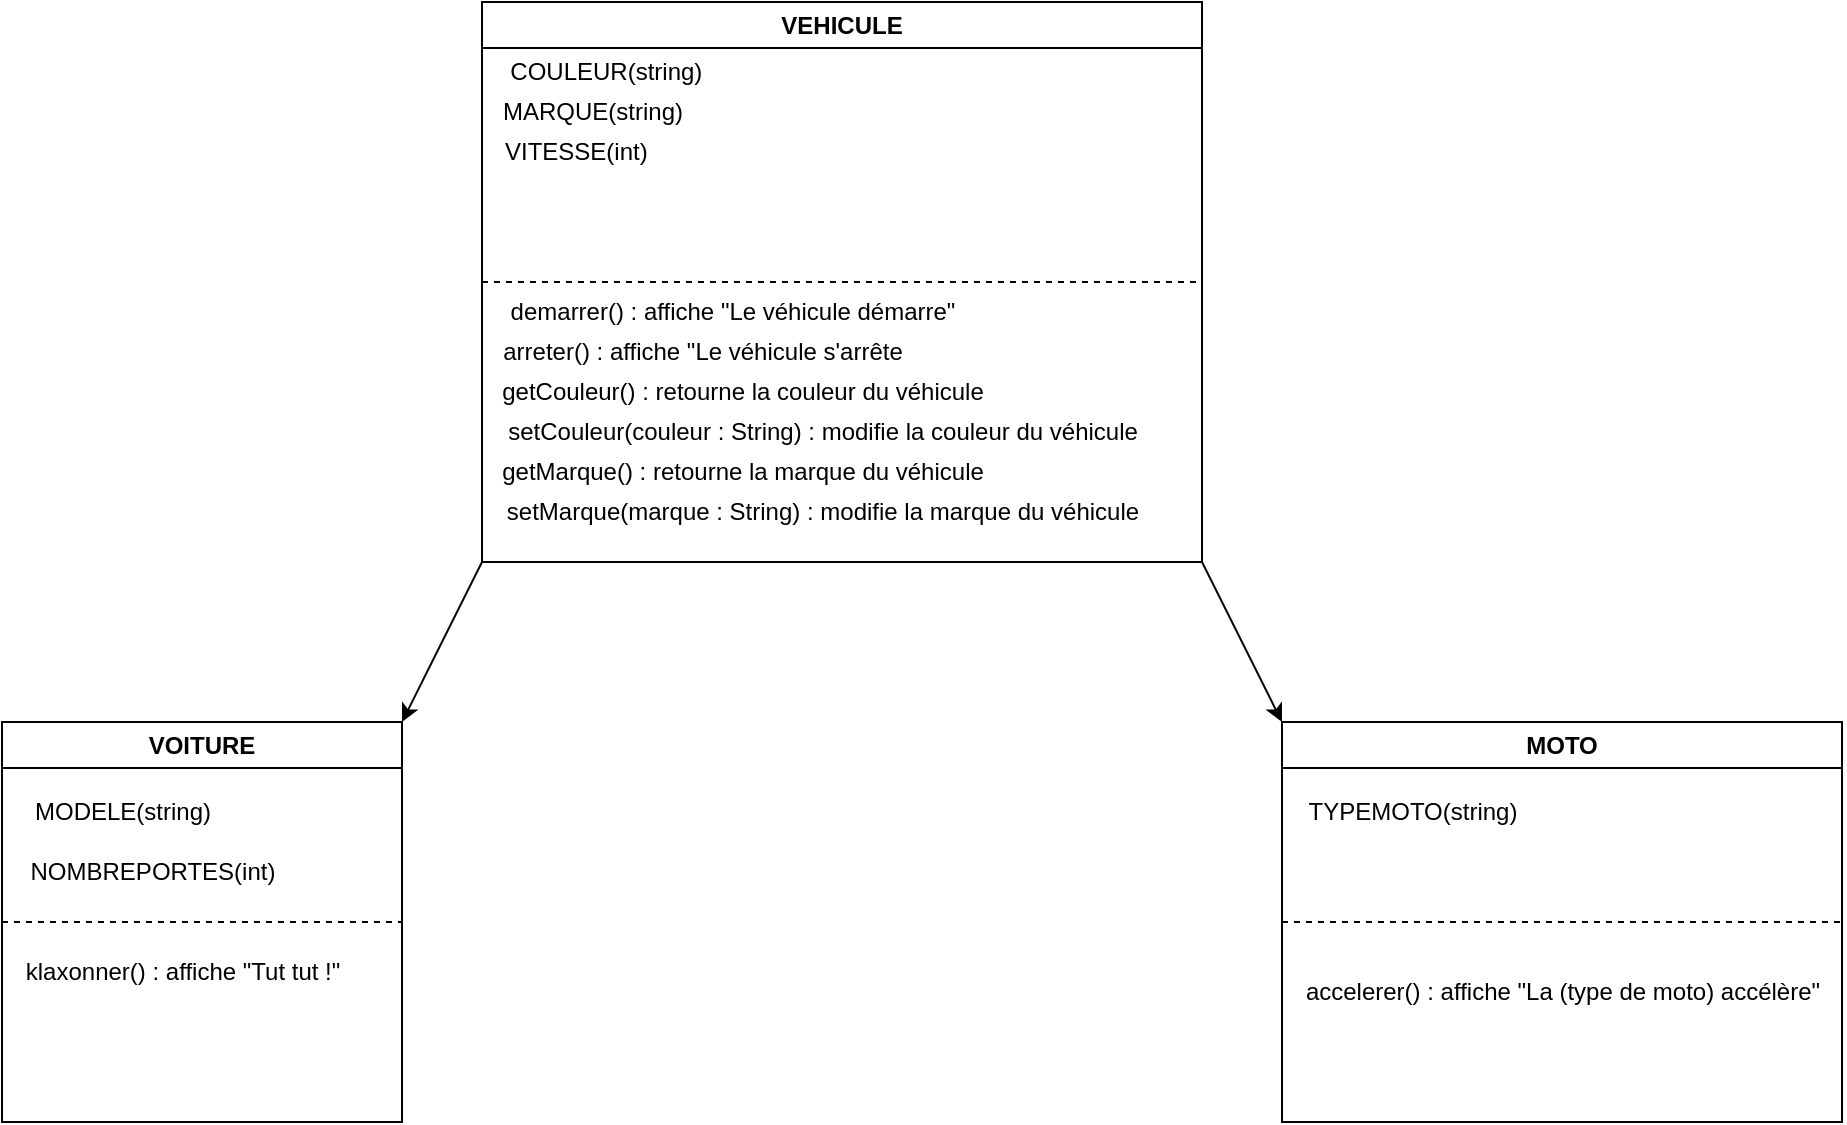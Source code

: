 <mxfile version="21.8.2" type="github">
  <diagram name="Page-1" id="2YBvvXClWsGukQMizWep">
    <mxGraphModel dx="1303" dy="590" grid="1" gridSize="10" guides="1" tooltips="1" connect="1" arrows="1" fold="1" page="1" pageScale="1" pageWidth="850" pageHeight="1100" math="0" shadow="0">
      <root>
        <mxCell id="0" />
        <mxCell id="1" parent="0" />
        <mxCell id="LDZOGL6RjCqKWwn9CAl1-1" value="VEHICULE" style="swimlane;whiteSpace=wrap;html=1;" vertex="1" parent="1">
          <mxGeometry x="120" y="80" width="360" height="280" as="geometry" />
        </mxCell>
        <mxCell id="LDZOGL6RjCqKWwn9CAl1-2" value="&amp;nbsp;COULEUR(string)" style="text;html=1;align=center;verticalAlign=middle;resizable=0;points=[];autosize=1;strokeColor=none;fillColor=none;" vertex="1" parent="LDZOGL6RjCqKWwn9CAl1-1">
          <mxGeometry y="20" width="120" height="30" as="geometry" />
        </mxCell>
        <mxCell id="LDZOGL6RjCqKWwn9CAl1-7" value="MARQUE(string)" style="text;html=1;align=center;verticalAlign=middle;resizable=0;points=[];autosize=1;strokeColor=none;fillColor=none;" vertex="1" parent="LDZOGL6RjCqKWwn9CAl1-1">
          <mxGeometry y="40" width="110" height="30" as="geometry" />
        </mxCell>
        <mxCell id="LDZOGL6RjCqKWwn9CAl1-8" value="VITESSE(int)&amp;nbsp; &amp;nbsp; &amp;nbsp;" style="text;html=1;align=center;verticalAlign=middle;resizable=0;points=[];autosize=1;strokeColor=none;fillColor=none;" vertex="1" parent="LDZOGL6RjCqKWwn9CAl1-1">
          <mxGeometry y="60" width="110" height="30" as="geometry" />
        </mxCell>
        <mxCell id="LDZOGL6RjCqKWwn9CAl1-10" value="demarrer() : affiche &quot;Le véhicule démarre&quot;&lt;br&gt;" style="text;html=1;align=center;verticalAlign=middle;resizable=0;points=[];autosize=1;strokeColor=none;fillColor=none;" vertex="1" parent="LDZOGL6RjCqKWwn9CAl1-1">
          <mxGeometry y="140" width="250" height="30" as="geometry" />
        </mxCell>
        <mxCell id="LDZOGL6RjCqKWwn9CAl1-11" value="arreter() : affiche &quot;Le véhicule s&#39;arrête" style="text;html=1;align=center;verticalAlign=middle;resizable=0;points=[];autosize=1;strokeColor=none;fillColor=none;" vertex="1" parent="LDZOGL6RjCqKWwn9CAl1-1">
          <mxGeometry y="160" width="220" height="30" as="geometry" />
        </mxCell>
        <mxCell id="LDZOGL6RjCqKWwn9CAl1-21" value="getCouleur() : retourne la couleur du véhicule" style="text;html=1;align=center;verticalAlign=middle;resizable=0;points=[];autosize=1;strokeColor=none;fillColor=none;" vertex="1" parent="LDZOGL6RjCqKWwn9CAl1-1">
          <mxGeometry y="180" width="260" height="30" as="geometry" />
        </mxCell>
        <mxCell id="LDZOGL6RjCqKWwn9CAl1-22" value="setCouleur(couleur : String) : modifie la couleur du véhicule" style="text;html=1;align=center;verticalAlign=middle;resizable=0;points=[];autosize=1;strokeColor=none;fillColor=none;" vertex="1" parent="LDZOGL6RjCqKWwn9CAl1-1">
          <mxGeometry y="200" width="340" height="30" as="geometry" />
        </mxCell>
        <mxCell id="LDZOGL6RjCqKWwn9CAl1-23" value="getMarque() : retourne la marque du véhicule" style="text;html=1;align=center;verticalAlign=middle;resizable=0;points=[];autosize=1;strokeColor=none;fillColor=none;" vertex="1" parent="LDZOGL6RjCqKWwn9CAl1-1">
          <mxGeometry y="220" width="260" height="30" as="geometry" />
        </mxCell>
        <mxCell id="LDZOGL6RjCqKWwn9CAl1-24" value="setMarque(marque : String) : modifie la marque du véhicule" style="text;html=1;align=center;verticalAlign=middle;resizable=0;points=[];autosize=1;strokeColor=none;fillColor=none;" vertex="1" parent="LDZOGL6RjCqKWwn9CAl1-1">
          <mxGeometry y="240" width="340" height="30" as="geometry" />
        </mxCell>
        <mxCell id="LDZOGL6RjCqKWwn9CAl1-3" value="MOTO" style="swimlane;whiteSpace=wrap;html=1;startSize=23;" vertex="1" parent="1">
          <mxGeometry x="520" y="440" width="280" height="200" as="geometry" />
        </mxCell>
        <mxCell id="LDZOGL6RjCqKWwn9CAl1-18" value="TYPEMOTO(string)" style="text;html=1;align=center;verticalAlign=middle;resizable=0;points=[];autosize=1;strokeColor=none;fillColor=none;" vertex="1" parent="LDZOGL6RjCqKWwn9CAl1-3">
          <mxGeometry y="30" width="130" height="30" as="geometry" />
        </mxCell>
        <mxCell id="LDZOGL6RjCqKWwn9CAl1-20" value="accelerer() : affiche &quot;La (type de moto) accélère&quot;" style="text;html=1;align=center;verticalAlign=middle;resizable=0;points=[];autosize=1;strokeColor=none;fillColor=none;" vertex="1" parent="LDZOGL6RjCqKWwn9CAl1-3">
          <mxGeometry y="120" width="280" height="30" as="geometry" />
        </mxCell>
        <mxCell id="LDZOGL6RjCqKWwn9CAl1-4" value="" style="endArrow=classic;html=1;rounded=0;entryX=0;entryY=0;entryDx=0;entryDy=0;exitX=1;exitY=1;exitDx=0;exitDy=0;" edge="1" parent="1" source="LDZOGL6RjCqKWwn9CAl1-1" target="LDZOGL6RjCqKWwn9CAl1-3">
          <mxGeometry width="50" height="50" relative="1" as="geometry">
            <mxPoint x="240" y="230" as="sourcePoint" />
            <mxPoint x="290" y="180" as="targetPoint" />
          </mxGeometry>
        </mxCell>
        <mxCell id="LDZOGL6RjCqKWwn9CAl1-5" value="VOITURE" style="swimlane;whiteSpace=wrap;html=1;startSize=23;" vertex="1" parent="1">
          <mxGeometry x="-120" y="440" width="200" height="200" as="geometry" />
        </mxCell>
        <mxCell id="LDZOGL6RjCqKWwn9CAl1-14" value="MODELE(string)" style="text;html=1;align=center;verticalAlign=middle;resizable=0;points=[];autosize=1;strokeColor=none;fillColor=none;" vertex="1" parent="LDZOGL6RjCqKWwn9CAl1-5">
          <mxGeometry x="5" y="30" width="110" height="30" as="geometry" />
        </mxCell>
        <mxCell id="LDZOGL6RjCqKWwn9CAl1-15" value="NOMBREPORTES(int)" style="text;html=1;align=center;verticalAlign=middle;resizable=0;points=[];autosize=1;strokeColor=none;fillColor=none;" vertex="1" parent="LDZOGL6RjCqKWwn9CAl1-5">
          <mxGeometry y="60" width="150" height="30" as="geometry" />
        </mxCell>
        <mxCell id="LDZOGL6RjCqKWwn9CAl1-17" value="klaxonner() : affiche &quot;Tut tut !&quot;" style="text;html=1;align=center;verticalAlign=middle;resizable=0;points=[];autosize=1;strokeColor=none;fillColor=none;" vertex="1" parent="LDZOGL6RjCqKWwn9CAl1-5">
          <mxGeometry y="110" width="180" height="30" as="geometry" />
        </mxCell>
        <mxCell id="LDZOGL6RjCqKWwn9CAl1-6" value="" style="endArrow=classic;html=1;rounded=0;exitX=0;exitY=1;exitDx=0;exitDy=0;entryX=1;entryY=0;entryDx=0;entryDy=0;" edge="1" parent="1" source="LDZOGL6RjCqKWwn9CAl1-1" target="LDZOGL6RjCqKWwn9CAl1-5">
          <mxGeometry width="50" height="50" relative="1" as="geometry">
            <mxPoint x="240" y="210" as="sourcePoint" />
            <mxPoint x="290" y="160" as="targetPoint" />
          </mxGeometry>
        </mxCell>
        <mxCell id="LDZOGL6RjCqKWwn9CAl1-13" value="" style="endArrow=none;dashed=1;html=1;rounded=0;entryX=1;entryY=0.5;entryDx=0;entryDy=0;exitX=0;exitY=0.5;exitDx=0;exitDy=0;" edge="1" parent="1" source="LDZOGL6RjCqKWwn9CAl1-1" target="LDZOGL6RjCqKWwn9CAl1-1">
          <mxGeometry width="50" height="50" relative="1" as="geometry">
            <mxPoint x="200" y="300" as="sourcePoint" />
            <mxPoint x="250" y="250" as="targetPoint" />
          </mxGeometry>
        </mxCell>
        <mxCell id="LDZOGL6RjCqKWwn9CAl1-16" value="" style="endArrow=none;dashed=1;html=1;rounded=0;entryX=1;entryY=0.5;entryDx=0;entryDy=0;exitX=0;exitY=0.5;exitDx=0;exitDy=0;" edge="1" parent="1" source="LDZOGL6RjCqKWwn9CAl1-5" target="LDZOGL6RjCqKWwn9CAl1-5">
          <mxGeometry width="50" height="50" relative="1" as="geometry">
            <mxPoint x="-10" y="390" as="sourcePoint" />
            <mxPoint x="40" y="340" as="targetPoint" />
          </mxGeometry>
        </mxCell>
        <mxCell id="LDZOGL6RjCqKWwn9CAl1-19" value="" style="endArrow=none;dashed=1;html=1;rounded=0;exitX=0;exitY=0.5;exitDx=0;exitDy=0;entryX=1;entryY=0.5;entryDx=0;entryDy=0;" edge="1" parent="1" source="LDZOGL6RjCqKWwn9CAl1-3" target="LDZOGL6RjCqKWwn9CAl1-3">
          <mxGeometry width="50" height="50" relative="1" as="geometry">
            <mxPoint x="450" y="360" as="sourcePoint" />
            <mxPoint x="500" y="310" as="targetPoint" />
          </mxGeometry>
        </mxCell>
      </root>
    </mxGraphModel>
  </diagram>
</mxfile>
